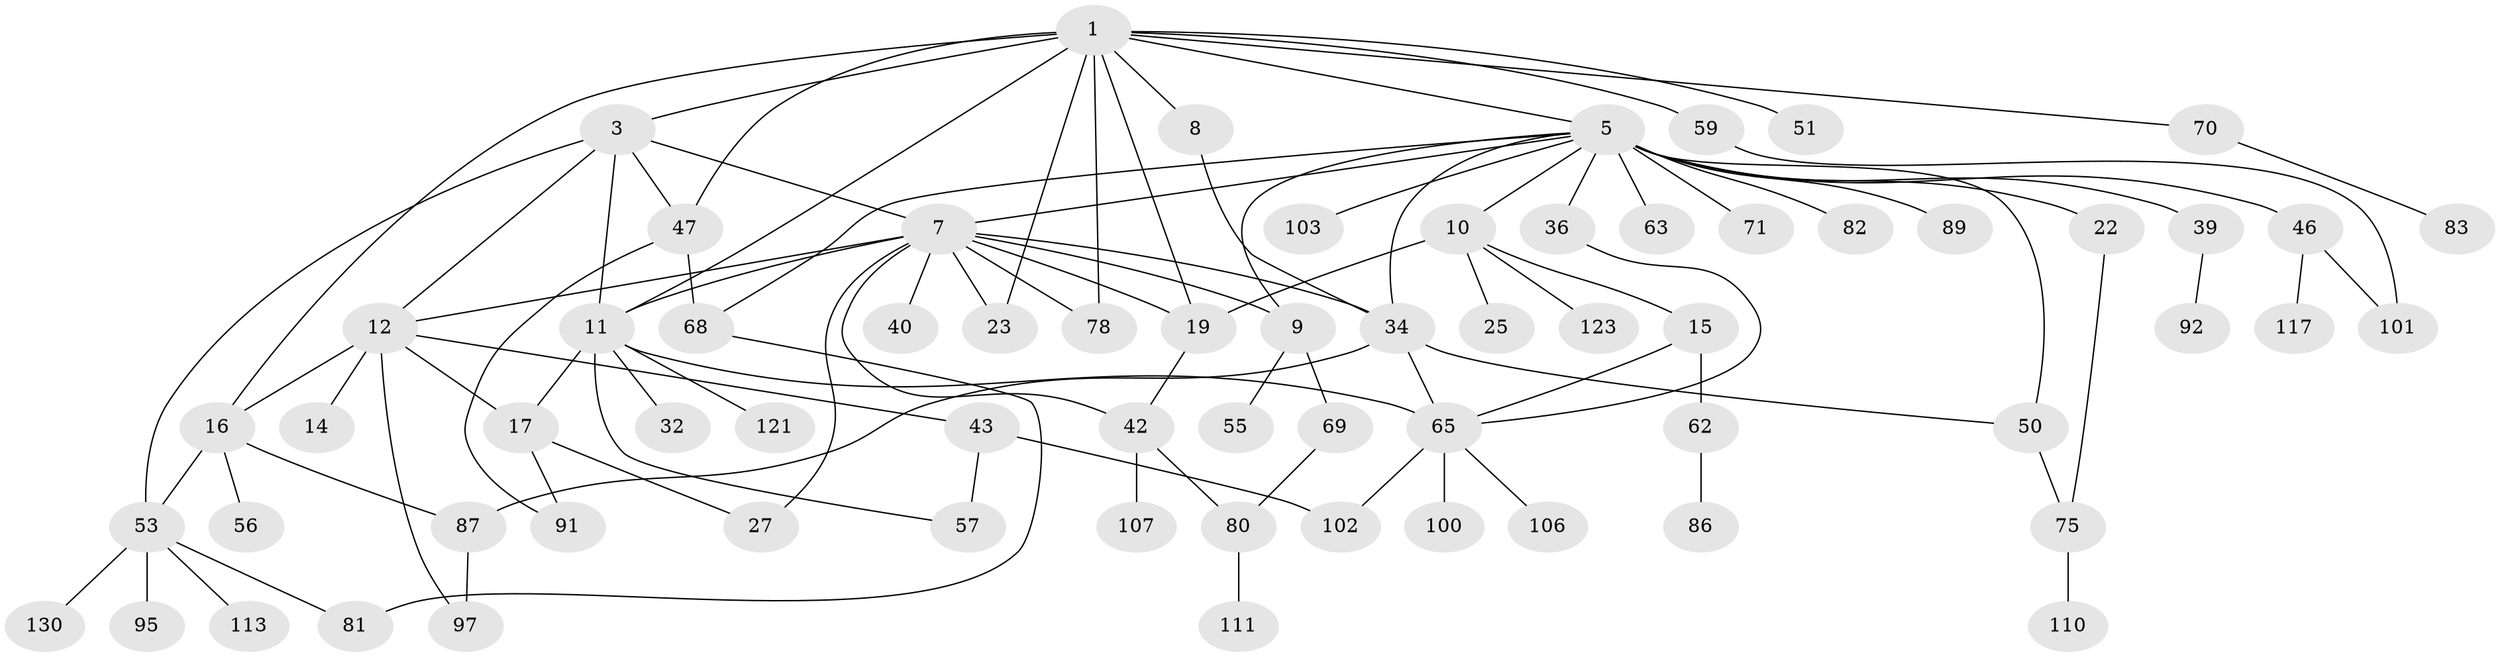 // original degree distribution, {4: 0.08888888888888889, 5: 0.05185185185185185, 6: 0.044444444444444446, 2: 0.3333333333333333, 7: 0.007407407407407408, 1: 0.26666666666666666, 3: 0.2074074074074074}
// Generated by graph-tools (version 1.1) at 2025/13/03/09/25 04:13:26]
// undirected, 67 vertices, 97 edges
graph export_dot {
graph [start="1"]
  node [color=gray90,style=filled];
  1 [super="+2+4+37"];
  3 [super="+44+31"];
  5 [super="+38+6+21+52"];
  7 [super="+115+60+54+20+28"];
  8;
  9 [super="+112"];
  10 [super="+67+122"];
  11 [super="+48"];
  12 [super="+26+45+13"];
  14;
  15 [super="+61"];
  16 [super="+35"];
  17 [super="+76"];
  19 [super="+41"];
  22 [super="+99"];
  23;
  25;
  27;
  32 [super="+120+124"];
  34 [super="+49+135"];
  36;
  39;
  40 [super="+98"];
  42;
  43;
  46 [super="+84"];
  47 [super="+132"];
  50 [super="+88"];
  51;
  53 [super="+73+72"];
  55 [super="+108"];
  56;
  57;
  59 [super="+74"];
  62 [super="+85"];
  63;
  65 [super="+126+131+94"];
  68 [super="+105"];
  69;
  70;
  71 [super="+119"];
  75 [super="+77"];
  78;
  80;
  81;
  82 [super="+116+96"];
  83;
  86;
  87 [super="+133"];
  89;
  91 [super="+129"];
  92;
  95 [super="+114"];
  97;
  100;
  101;
  102;
  103;
  106;
  107 [super="+109"];
  110;
  111;
  113;
  117;
  121;
  123 [super="+128"];
  130;
  1 -- 51;
  1 -- 19;
  1 -- 3;
  1 -- 5;
  1 -- 11;
  1 -- 16;
  1 -- 70;
  1 -- 23;
  1 -- 8;
  1 -- 59;
  1 -- 78;
  1 -- 47;
  3 -- 7;
  3 -- 12;
  3 -- 47;
  3 -- 11;
  3 -- 53;
  5 -- 82;
  5 -- 36;
  5 -- 103;
  5 -- 39;
  5 -- 9;
  5 -- 10;
  5 -- 46;
  5 -- 22 [weight=2];
  5 -- 34;
  5 -- 68;
  5 -- 7 [weight=2];
  5 -- 71;
  5 -- 50 [weight=2];
  5 -- 63;
  5 -- 89;
  7 -- 42;
  7 -- 34;
  7 -- 23;
  7 -- 27;
  7 -- 40;
  7 -- 9;
  7 -- 11;
  7 -- 78;
  7 -- 12;
  7 -- 19;
  8 -- 34;
  9 -- 55;
  9 -- 69;
  10 -- 15;
  10 -- 25;
  10 -- 123;
  10 -- 19;
  11 -- 32;
  11 -- 57;
  11 -- 65;
  11 -- 17;
  11 -- 121;
  12 -- 17;
  12 -- 16;
  12 -- 97;
  12 -- 43;
  12 -- 14;
  15 -- 65;
  15 -- 62;
  16 -- 87;
  16 -- 56;
  16 -- 53;
  17 -- 27;
  17 -- 91;
  19 -- 42;
  22 -- 75;
  34 -- 65;
  34 -- 87;
  34 -- 50;
  36 -- 65;
  39 -- 92;
  42 -- 107;
  42 -- 80;
  43 -- 57;
  43 -- 102;
  46 -- 117;
  46 -- 101;
  47 -- 68;
  47 -- 91;
  50 -- 75;
  53 -- 95;
  53 -- 81;
  53 -- 130;
  53 -- 113;
  59 -- 101;
  62 -- 86;
  65 -- 102;
  65 -- 106;
  65 -- 100;
  68 -- 81;
  69 -- 80;
  70 -- 83;
  75 -- 110;
  80 -- 111;
  87 -- 97;
}
